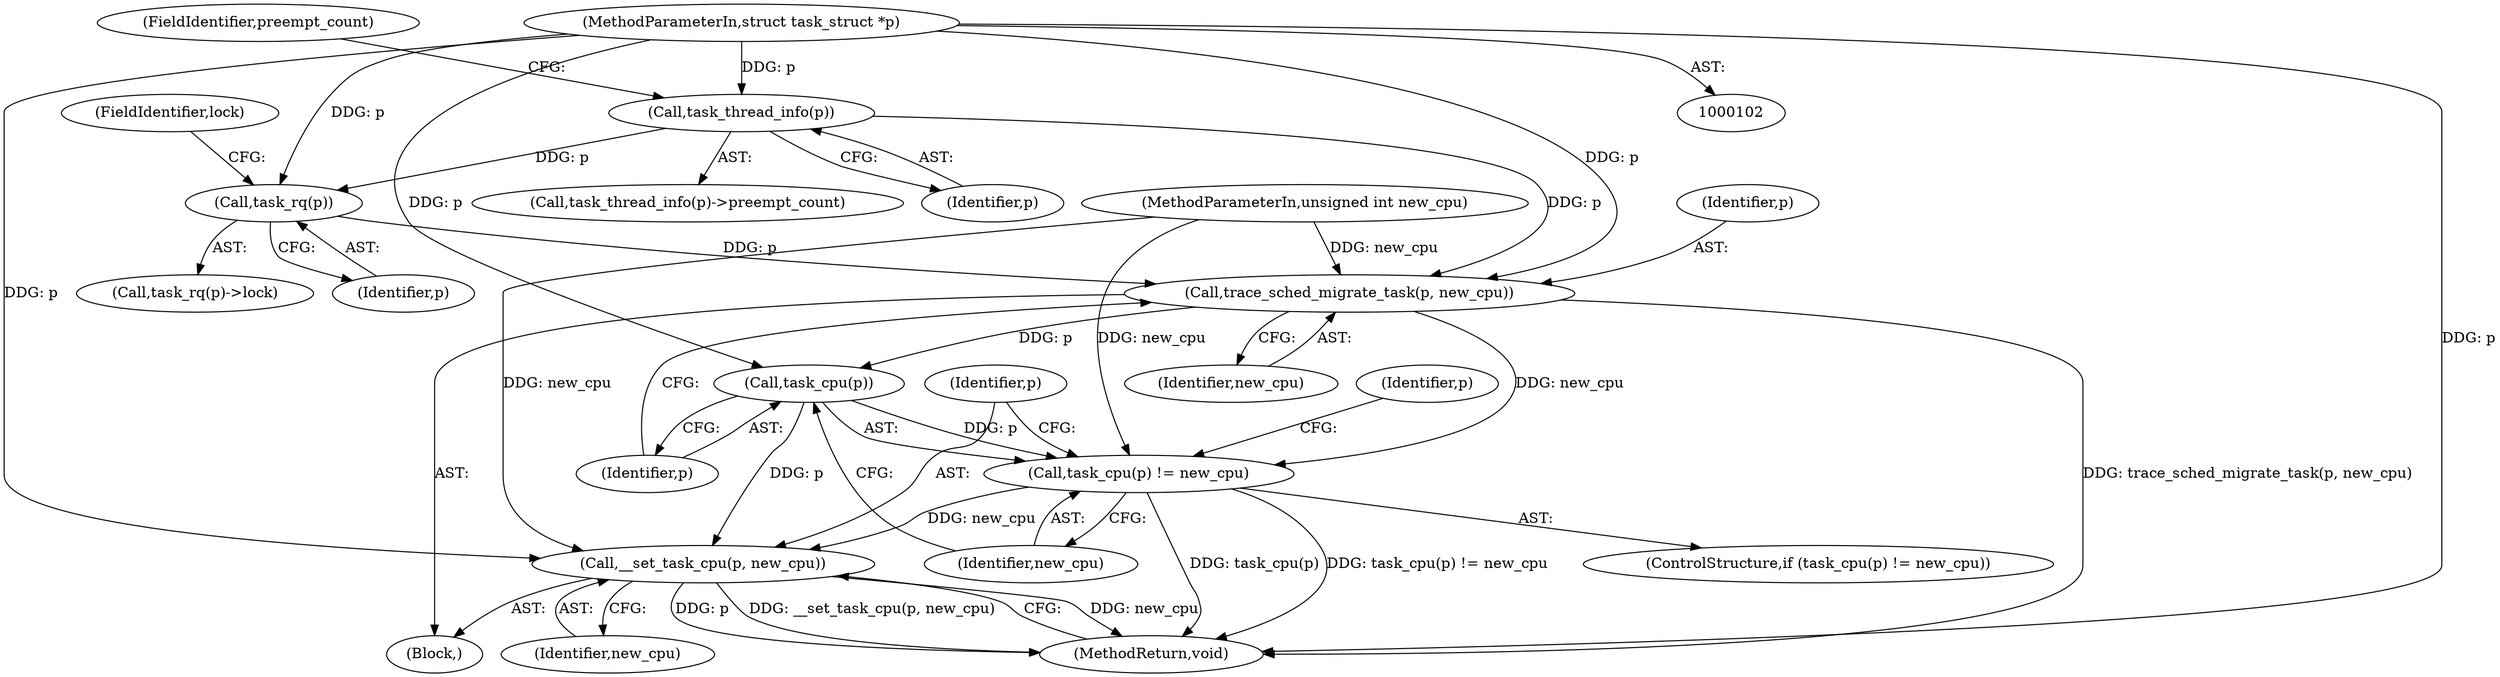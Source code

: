 digraph "0_linux_a8b0ca17b80e92faab46ee7179ba9e99ccb61233_70@API" {
"1000122" [label="(Call,task_thread_info(p))"];
"1000103" [label="(MethodParameterIn,struct task_struct *p)"];
"1000139" [label="(Call,task_rq(p))"];
"1000142" [label="(Call,trace_sched_migrate_task(p, new_cpu))"];
"1000147" [label="(Call,task_cpu(p))"];
"1000146" [label="(Call,task_cpu(p) != new_cpu)"];
"1000162" [label="(Call,__set_task_cpu(p, new_cpu))"];
"1000121" [label="(Call,task_thread_info(p)->preempt_count)"];
"1000138" [label="(Call,task_rq(p)->lock)"];
"1000104" [label="(MethodParameterIn,unsigned int new_cpu)"];
"1000124" [label="(FieldIdentifier,preempt_count)"];
"1000147" [label="(Call,task_cpu(p))"];
"1000148" [label="(Identifier,p)"];
"1000145" [label="(ControlStructure,if (task_cpu(p) != new_cpu))"];
"1000103" [label="(MethodParameterIn,struct task_struct *p)"];
"1000105" [label="(Block,)"];
"1000146" [label="(Call,task_cpu(p) != new_cpu)"];
"1000140" [label="(Identifier,p)"];
"1000164" [label="(Identifier,new_cpu)"];
"1000162" [label="(Call,__set_task_cpu(p, new_cpu))"];
"1000122" [label="(Call,task_thread_info(p))"];
"1000144" [label="(Identifier,new_cpu)"];
"1000149" [label="(Identifier,new_cpu)"];
"1000142" [label="(Call,trace_sched_migrate_task(p, new_cpu))"];
"1000139" [label="(Call,task_rq(p))"];
"1000163" [label="(Identifier,p)"];
"1000154" [label="(Identifier,p)"];
"1000123" [label="(Identifier,p)"];
"1000141" [label="(FieldIdentifier,lock)"];
"1000165" [label="(MethodReturn,void)"];
"1000143" [label="(Identifier,p)"];
"1000122" -> "1000121"  [label="AST: "];
"1000122" -> "1000123"  [label="CFG: "];
"1000123" -> "1000122"  [label="AST: "];
"1000124" -> "1000122"  [label="CFG: "];
"1000103" -> "1000122"  [label="DDG: p"];
"1000122" -> "1000139"  [label="DDG: p"];
"1000122" -> "1000142"  [label="DDG: p"];
"1000103" -> "1000102"  [label="AST: "];
"1000103" -> "1000165"  [label="DDG: p"];
"1000103" -> "1000139"  [label="DDG: p"];
"1000103" -> "1000142"  [label="DDG: p"];
"1000103" -> "1000147"  [label="DDG: p"];
"1000103" -> "1000162"  [label="DDG: p"];
"1000139" -> "1000138"  [label="AST: "];
"1000139" -> "1000140"  [label="CFG: "];
"1000140" -> "1000139"  [label="AST: "];
"1000141" -> "1000139"  [label="CFG: "];
"1000139" -> "1000142"  [label="DDG: p"];
"1000142" -> "1000105"  [label="AST: "];
"1000142" -> "1000144"  [label="CFG: "];
"1000143" -> "1000142"  [label="AST: "];
"1000144" -> "1000142"  [label="AST: "];
"1000148" -> "1000142"  [label="CFG: "];
"1000142" -> "1000165"  [label="DDG: trace_sched_migrate_task(p, new_cpu)"];
"1000104" -> "1000142"  [label="DDG: new_cpu"];
"1000142" -> "1000147"  [label="DDG: p"];
"1000142" -> "1000146"  [label="DDG: new_cpu"];
"1000147" -> "1000146"  [label="AST: "];
"1000147" -> "1000148"  [label="CFG: "];
"1000148" -> "1000147"  [label="AST: "];
"1000149" -> "1000147"  [label="CFG: "];
"1000147" -> "1000146"  [label="DDG: p"];
"1000147" -> "1000162"  [label="DDG: p"];
"1000146" -> "1000145"  [label="AST: "];
"1000146" -> "1000149"  [label="CFG: "];
"1000149" -> "1000146"  [label="AST: "];
"1000154" -> "1000146"  [label="CFG: "];
"1000163" -> "1000146"  [label="CFG: "];
"1000146" -> "1000165"  [label="DDG: task_cpu(p)"];
"1000146" -> "1000165"  [label="DDG: task_cpu(p) != new_cpu"];
"1000104" -> "1000146"  [label="DDG: new_cpu"];
"1000146" -> "1000162"  [label="DDG: new_cpu"];
"1000162" -> "1000105"  [label="AST: "];
"1000162" -> "1000164"  [label="CFG: "];
"1000163" -> "1000162"  [label="AST: "];
"1000164" -> "1000162"  [label="AST: "];
"1000165" -> "1000162"  [label="CFG: "];
"1000162" -> "1000165"  [label="DDG: new_cpu"];
"1000162" -> "1000165"  [label="DDG: p"];
"1000162" -> "1000165"  [label="DDG: __set_task_cpu(p, new_cpu)"];
"1000104" -> "1000162"  [label="DDG: new_cpu"];
}
